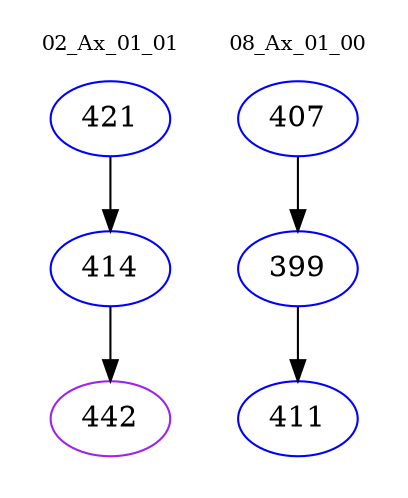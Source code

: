 digraph{
subgraph cluster_0 {
color = white
label = "02_Ax_01_01";
fontsize=10;
T0_421 [label="421", color="blue"]
T0_421 -> T0_414 [color="black"]
T0_414 [label="414", color="blue"]
T0_414 -> T0_442 [color="black"]
T0_442 [label="442", color="purple"]
}
subgraph cluster_1 {
color = white
label = "08_Ax_01_00";
fontsize=10;
T1_407 [label="407", color="blue"]
T1_407 -> T1_399 [color="black"]
T1_399 [label="399", color="blue"]
T1_399 -> T1_411 [color="black"]
T1_411 [label="411", color="blue"]
}
}
